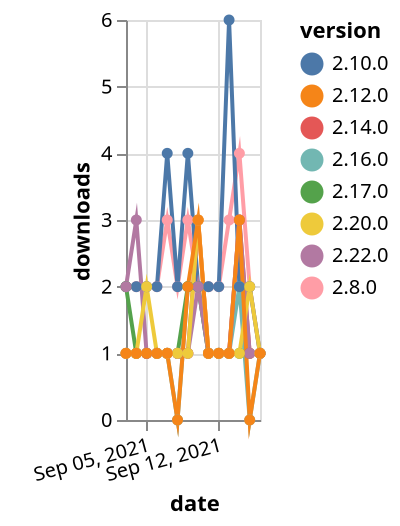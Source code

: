 {"$schema": "https://vega.github.io/schema/vega-lite/v5.json", "description": "A simple bar chart with embedded data.", "data": {"values": [{"date": "2021-09-03", "total": 207, "delta": 1, "version": "2.16.0"}, {"date": "2021-09-04", "total": 208, "delta": 1, "version": "2.16.0"}, {"date": "2021-09-05", "total": 209, "delta": 1, "version": "2.16.0"}, {"date": "2021-09-06", "total": 210, "delta": 1, "version": "2.16.0"}, {"date": "2021-09-07", "total": 211, "delta": 1, "version": "2.16.0"}, {"date": "2021-09-08", "total": 211, "delta": 0, "version": "2.16.0"}, {"date": "2021-09-09", "total": 213, "delta": 2, "version": "2.16.0"}, {"date": "2021-09-10", "total": 215, "delta": 2, "version": "2.16.0"}, {"date": "2021-09-11", "total": 216, "delta": 1, "version": "2.16.0"}, {"date": "2021-09-12", "total": 217, "delta": 1, "version": "2.16.0"}, {"date": "2021-09-13", "total": 218, "delta": 1, "version": "2.16.0"}, {"date": "2021-09-14", "total": 220, "delta": 2, "version": "2.16.0"}, {"date": "2021-09-15", "total": 220, "delta": 0, "version": "2.16.0"}, {"date": "2021-09-16", "total": 221, "delta": 1, "version": "2.16.0"}, {"date": "2021-09-03", "total": 2389, "delta": 2, "version": "2.8.0"}, {"date": "2021-09-04", "total": 2391, "delta": 2, "version": "2.8.0"}, {"date": "2021-09-05", "total": 2393, "delta": 2, "version": "2.8.0"}, {"date": "2021-09-06", "total": 2395, "delta": 2, "version": "2.8.0"}, {"date": "2021-09-07", "total": 2398, "delta": 3, "version": "2.8.0"}, {"date": "2021-09-08", "total": 2400, "delta": 2, "version": "2.8.0"}, {"date": "2021-09-09", "total": 2403, "delta": 3, "version": "2.8.0"}, {"date": "2021-09-10", "total": 2405, "delta": 2, "version": "2.8.0"}, {"date": "2021-09-11", "total": 2407, "delta": 2, "version": "2.8.0"}, {"date": "2021-09-12", "total": 2409, "delta": 2, "version": "2.8.0"}, {"date": "2021-09-13", "total": 2412, "delta": 3, "version": "2.8.0"}, {"date": "2021-09-14", "total": 2416, "delta": 4, "version": "2.8.0"}, {"date": "2021-09-15", "total": 2418, "delta": 2, "version": "2.8.0"}, {"date": "2021-09-16", "total": 2419, "delta": 1, "version": "2.8.0"}, {"date": "2021-09-03", "total": 2609, "delta": 2, "version": "2.10.0"}, {"date": "2021-09-04", "total": 2611, "delta": 2, "version": "2.10.0"}, {"date": "2021-09-05", "total": 2613, "delta": 2, "version": "2.10.0"}, {"date": "2021-09-06", "total": 2615, "delta": 2, "version": "2.10.0"}, {"date": "2021-09-07", "total": 2619, "delta": 4, "version": "2.10.0"}, {"date": "2021-09-08", "total": 2621, "delta": 2, "version": "2.10.0"}, {"date": "2021-09-09", "total": 2625, "delta": 4, "version": "2.10.0"}, {"date": "2021-09-10", "total": 2627, "delta": 2, "version": "2.10.0"}, {"date": "2021-09-11", "total": 2629, "delta": 2, "version": "2.10.0"}, {"date": "2021-09-12", "total": 2631, "delta": 2, "version": "2.10.0"}, {"date": "2021-09-13", "total": 2637, "delta": 6, "version": "2.10.0"}, {"date": "2021-09-14", "total": 2639, "delta": 2, "version": "2.10.0"}, {"date": "2021-09-15", "total": 2641, "delta": 2, "version": "2.10.0"}, {"date": "2021-09-16", "total": 2642, "delta": 1, "version": "2.10.0"}, {"date": "2021-09-03", "total": 178, "delta": 2, "version": "2.17.0"}, {"date": "2021-09-04", "total": 179, "delta": 1, "version": "2.17.0"}, {"date": "2021-09-05", "total": 180, "delta": 1, "version": "2.17.0"}, {"date": "2021-09-06", "total": 181, "delta": 1, "version": "2.17.0"}, {"date": "2021-09-07", "total": 182, "delta": 1, "version": "2.17.0"}, {"date": "2021-09-08", "total": 183, "delta": 1, "version": "2.17.0"}, {"date": "2021-09-09", "total": 185, "delta": 2, "version": "2.17.0"}, {"date": "2021-09-10", "total": 187, "delta": 2, "version": "2.17.0"}, {"date": "2021-09-11", "total": 188, "delta": 1, "version": "2.17.0"}, {"date": "2021-09-12", "total": 189, "delta": 1, "version": "2.17.0"}, {"date": "2021-09-13", "total": 190, "delta": 1, "version": "2.17.0"}, {"date": "2021-09-14", "total": 191, "delta": 1, "version": "2.17.0"}, {"date": "2021-09-15", "total": 192, "delta": 1, "version": "2.17.0"}, {"date": "2021-09-16", "total": 193, "delta": 1, "version": "2.17.0"}, {"date": "2021-09-03", "total": 377, "delta": 1, "version": "2.14.0"}, {"date": "2021-09-04", "total": 378, "delta": 1, "version": "2.14.0"}, {"date": "2021-09-05", "total": 379, "delta": 1, "version": "2.14.0"}, {"date": "2021-09-06", "total": 380, "delta": 1, "version": "2.14.0"}, {"date": "2021-09-07", "total": 381, "delta": 1, "version": "2.14.0"}, {"date": "2021-09-08", "total": 382, "delta": 1, "version": "2.14.0"}, {"date": "2021-09-09", "total": 383, "delta": 1, "version": "2.14.0"}, {"date": "2021-09-10", "total": 386, "delta": 3, "version": "2.14.0"}, {"date": "2021-09-11", "total": 387, "delta": 1, "version": "2.14.0"}, {"date": "2021-09-12", "total": 388, "delta": 1, "version": "2.14.0"}, {"date": "2021-09-13", "total": 389, "delta": 1, "version": "2.14.0"}, {"date": "2021-09-14", "total": 392, "delta": 3, "version": "2.14.0"}, {"date": "2021-09-15", "total": 393, "delta": 1, "version": "2.14.0"}, {"date": "2021-09-16", "total": 394, "delta": 1, "version": "2.14.0"}, {"date": "2021-09-03", "total": 128, "delta": 2, "version": "2.22.0"}, {"date": "2021-09-04", "total": 131, "delta": 3, "version": "2.22.0"}, {"date": "2021-09-05", "total": 132, "delta": 1, "version": "2.22.0"}, {"date": "2021-09-06", "total": 133, "delta": 1, "version": "2.22.0"}, {"date": "2021-09-07", "total": 134, "delta": 1, "version": "2.22.0"}, {"date": "2021-09-08", "total": 135, "delta": 1, "version": "2.22.0"}, {"date": "2021-09-09", "total": 136, "delta": 1, "version": "2.22.0"}, {"date": "2021-09-10", "total": 138, "delta": 2, "version": "2.22.0"}, {"date": "2021-09-11", "total": 139, "delta": 1, "version": "2.22.0"}, {"date": "2021-09-12", "total": 140, "delta": 1, "version": "2.22.0"}, {"date": "2021-09-13", "total": 141, "delta": 1, "version": "2.22.0"}, {"date": "2021-09-14", "total": 144, "delta": 3, "version": "2.22.0"}, {"date": "2021-09-15", "total": 145, "delta": 1, "version": "2.22.0"}, {"date": "2021-09-16", "total": 146, "delta": 1, "version": "2.22.0"}, {"date": "2021-09-03", "total": 205, "delta": 1, "version": "2.20.0"}, {"date": "2021-09-04", "total": 206, "delta": 1, "version": "2.20.0"}, {"date": "2021-09-05", "total": 208, "delta": 2, "version": "2.20.0"}, {"date": "2021-09-06", "total": 209, "delta": 1, "version": "2.20.0"}, {"date": "2021-09-07", "total": 210, "delta": 1, "version": "2.20.0"}, {"date": "2021-09-08", "total": 211, "delta": 1, "version": "2.20.0"}, {"date": "2021-09-09", "total": 212, "delta": 1, "version": "2.20.0"}, {"date": "2021-09-10", "total": 215, "delta": 3, "version": "2.20.0"}, {"date": "2021-09-11", "total": 216, "delta": 1, "version": "2.20.0"}, {"date": "2021-09-12", "total": 217, "delta": 1, "version": "2.20.0"}, {"date": "2021-09-13", "total": 218, "delta": 1, "version": "2.20.0"}, {"date": "2021-09-14", "total": 219, "delta": 1, "version": "2.20.0"}, {"date": "2021-09-15", "total": 221, "delta": 2, "version": "2.20.0"}, {"date": "2021-09-16", "total": 222, "delta": 1, "version": "2.20.0"}, {"date": "2021-09-03", "total": 422, "delta": 1, "version": "2.12.0"}, {"date": "2021-09-04", "total": 423, "delta": 1, "version": "2.12.0"}, {"date": "2021-09-05", "total": 424, "delta": 1, "version": "2.12.0"}, {"date": "2021-09-06", "total": 425, "delta": 1, "version": "2.12.0"}, {"date": "2021-09-07", "total": 426, "delta": 1, "version": "2.12.0"}, {"date": "2021-09-08", "total": 426, "delta": 0, "version": "2.12.0"}, {"date": "2021-09-09", "total": 428, "delta": 2, "version": "2.12.0"}, {"date": "2021-09-10", "total": 431, "delta": 3, "version": "2.12.0"}, {"date": "2021-09-11", "total": 432, "delta": 1, "version": "2.12.0"}, {"date": "2021-09-12", "total": 433, "delta": 1, "version": "2.12.0"}, {"date": "2021-09-13", "total": 434, "delta": 1, "version": "2.12.0"}, {"date": "2021-09-14", "total": 437, "delta": 3, "version": "2.12.0"}, {"date": "2021-09-15", "total": 437, "delta": 0, "version": "2.12.0"}, {"date": "2021-09-16", "total": 438, "delta": 1, "version": "2.12.0"}]}, "width": "container", "mark": {"type": "line", "point": {"filled": true}}, "encoding": {"x": {"field": "date", "type": "temporal", "timeUnit": "yearmonthdate", "title": "date", "axis": {"labelAngle": -15}}, "y": {"field": "delta", "type": "quantitative", "title": "downloads"}, "color": {"field": "version", "type": "nominal"}, "tooltip": {"field": "delta"}}}